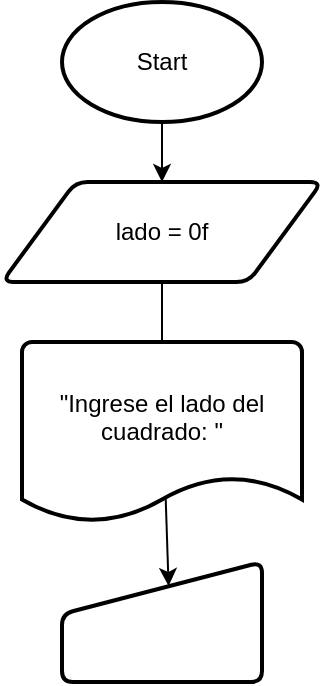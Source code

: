 <mxfile>
    <diagram id="T_v7aFDwC3xABKg-77wJ" name="Page-1">
        <mxGraphModel dx="496" dy="258" grid="1" gridSize="10" guides="1" tooltips="1" connect="1" arrows="1" fold="1" page="1" pageScale="1" pageWidth="850" pageHeight="1100" math="0" shadow="0">
            <root>
                <mxCell id="0"/>
                <mxCell id="1" parent="0"/>
                <mxCell id="4" style="edgeStyle=none;html=1;entryX=0.5;entryY=0;entryDx=0;entryDy=0;" edge="1" parent="1" source="2" target="3">
                    <mxGeometry relative="1" as="geometry"/>
                </mxCell>
                <mxCell id="2" value="Start" style="strokeWidth=2;html=1;shape=mxgraph.flowchart.start_1;whiteSpace=wrap;" vertex="1" parent="1">
                    <mxGeometry x="170" y="40" width="100" height="60" as="geometry"/>
                </mxCell>
                <mxCell id="6" value="" style="edgeStyle=none;html=1;" edge="1" parent="1" source="3">
                    <mxGeometry relative="1" as="geometry">
                        <mxPoint x="220" y="220" as="targetPoint"/>
                    </mxGeometry>
                </mxCell>
                <mxCell id="3" value="lado = 0f" style="shape=parallelogram;html=1;strokeWidth=2;perimeter=parallelogramPerimeter;whiteSpace=wrap;rounded=1;arcSize=12;size=0.23;" vertex="1" parent="1">
                    <mxGeometry x="140" y="130" width="160" height="50" as="geometry"/>
                </mxCell>
                <mxCell id="7" value="&quot;Ingrese el lado del cuadrado: &quot;&lt;div&gt;&lt;br&gt;&lt;/div&gt;" style="strokeWidth=2;html=1;shape=mxgraph.flowchart.document2;whiteSpace=wrap;size=0.25;" vertex="1" parent="1">
                    <mxGeometry x="150" y="210" width="140" height="90" as="geometry"/>
                </mxCell>
                <mxCell id="8" value="" style="html=1;strokeWidth=2;shape=manualInput;whiteSpace=wrap;rounded=1;size=26;arcSize=11;" vertex="1" parent="1">
                    <mxGeometry x="170" y="320" width="100" height="60" as="geometry"/>
                </mxCell>
                <mxCell id="9" value="" style="edgeStyle=none;orthogonalLoop=1;jettySize=auto;html=1;exitX=0.513;exitY=0.862;exitDx=0;exitDy=0;exitPerimeter=0;entryX=0.533;entryY=0.2;entryDx=0;entryDy=0;entryPerimeter=0;" edge="1" parent="1" source="7" target="8">
                    <mxGeometry width="100" relative="1" as="geometry">
                        <mxPoint x="180" y="320" as="sourcePoint"/>
                        <mxPoint x="280" y="320" as="targetPoint"/>
                        <Array as="points"/>
                    </mxGeometry>
                </mxCell>
            </root>
        </mxGraphModel>
    </diagram>
</mxfile>